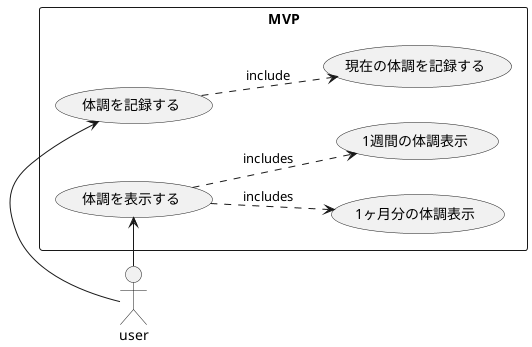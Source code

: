 @startuml
left to right direction

actor user 

rectangle MVP {
  :user:->(体調を記録する)
  (体調を記録する)-down.>(現在の体調を記録する):include
   :user:-> (体調を表示する)
  (体調を表示する) -down.> (1ヶ月分の体調表示) :includes
  (体調を表示する)-down.> (1週間の体調表示) :includes
}

@enduml
